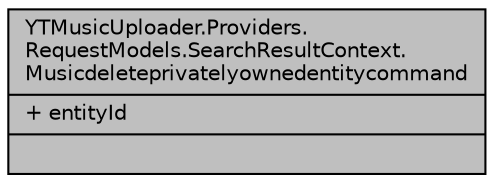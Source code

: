 digraph "YTMusicUploader.Providers.RequestModels.SearchResultContext.Musicdeleteprivatelyownedentitycommand"
{
 // LATEX_PDF_SIZE
  edge [fontname="Helvetica",fontsize="10",labelfontname="Helvetica",labelfontsize="10"];
  node [fontname="Helvetica",fontsize="10",shape=record];
  Node1 [label="{YTMusicUploader.Providers.\lRequestModels.SearchResultContext.\lMusicdeleteprivatelyownedentitycommand\n|+ entityId\l|}",height=0.2,width=0.4,color="black", fillcolor="grey75", style="filled", fontcolor="black",tooltip=" "];
}
